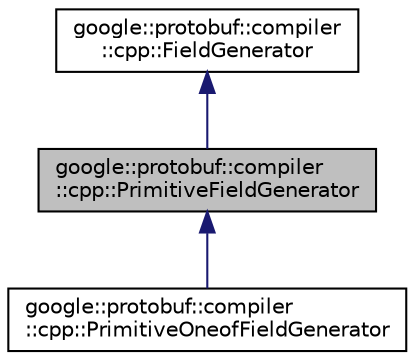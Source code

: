 digraph "google::protobuf::compiler::cpp::PrimitiveFieldGenerator"
{
 // LATEX_PDF_SIZE
  edge [fontname="Helvetica",fontsize="10",labelfontname="Helvetica",labelfontsize="10"];
  node [fontname="Helvetica",fontsize="10",shape=record];
  Node1 [label="google::protobuf::compiler\l::cpp::PrimitiveFieldGenerator",height=0.2,width=0.4,color="black", fillcolor="grey75", style="filled", fontcolor="black",tooltip=" "];
  Node2 -> Node1 [dir="back",color="midnightblue",fontsize="10",style="solid",fontname="Helvetica"];
  Node2 [label="google::protobuf::compiler\l::cpp::FieldGenerator",height=0.2,width=0.4,color="black", fillcolor="white", style="filled",URL="$classgoogle_1_1protobuf_1_1compiler_1_1cpp_1_1FieldGenerator.html",tooltip=" "];
  Node1 -> Node3 [dir="back",color="midnightblue",fontsize="10",style="solid",fontname="Helvetica"];
  Node3 [label="google::protobuf::compiler\l::cpp::PrimitiveOneofFieldGenerator",height=0.2,width=0.4,color="black", fillcolor="white", style="filled",URL="$classgoogle_1_1protobuf_1_1compiler_1_1cpp_1_1PrimitiveOneofFieldGenerator.html",tooltip=" "];
}
